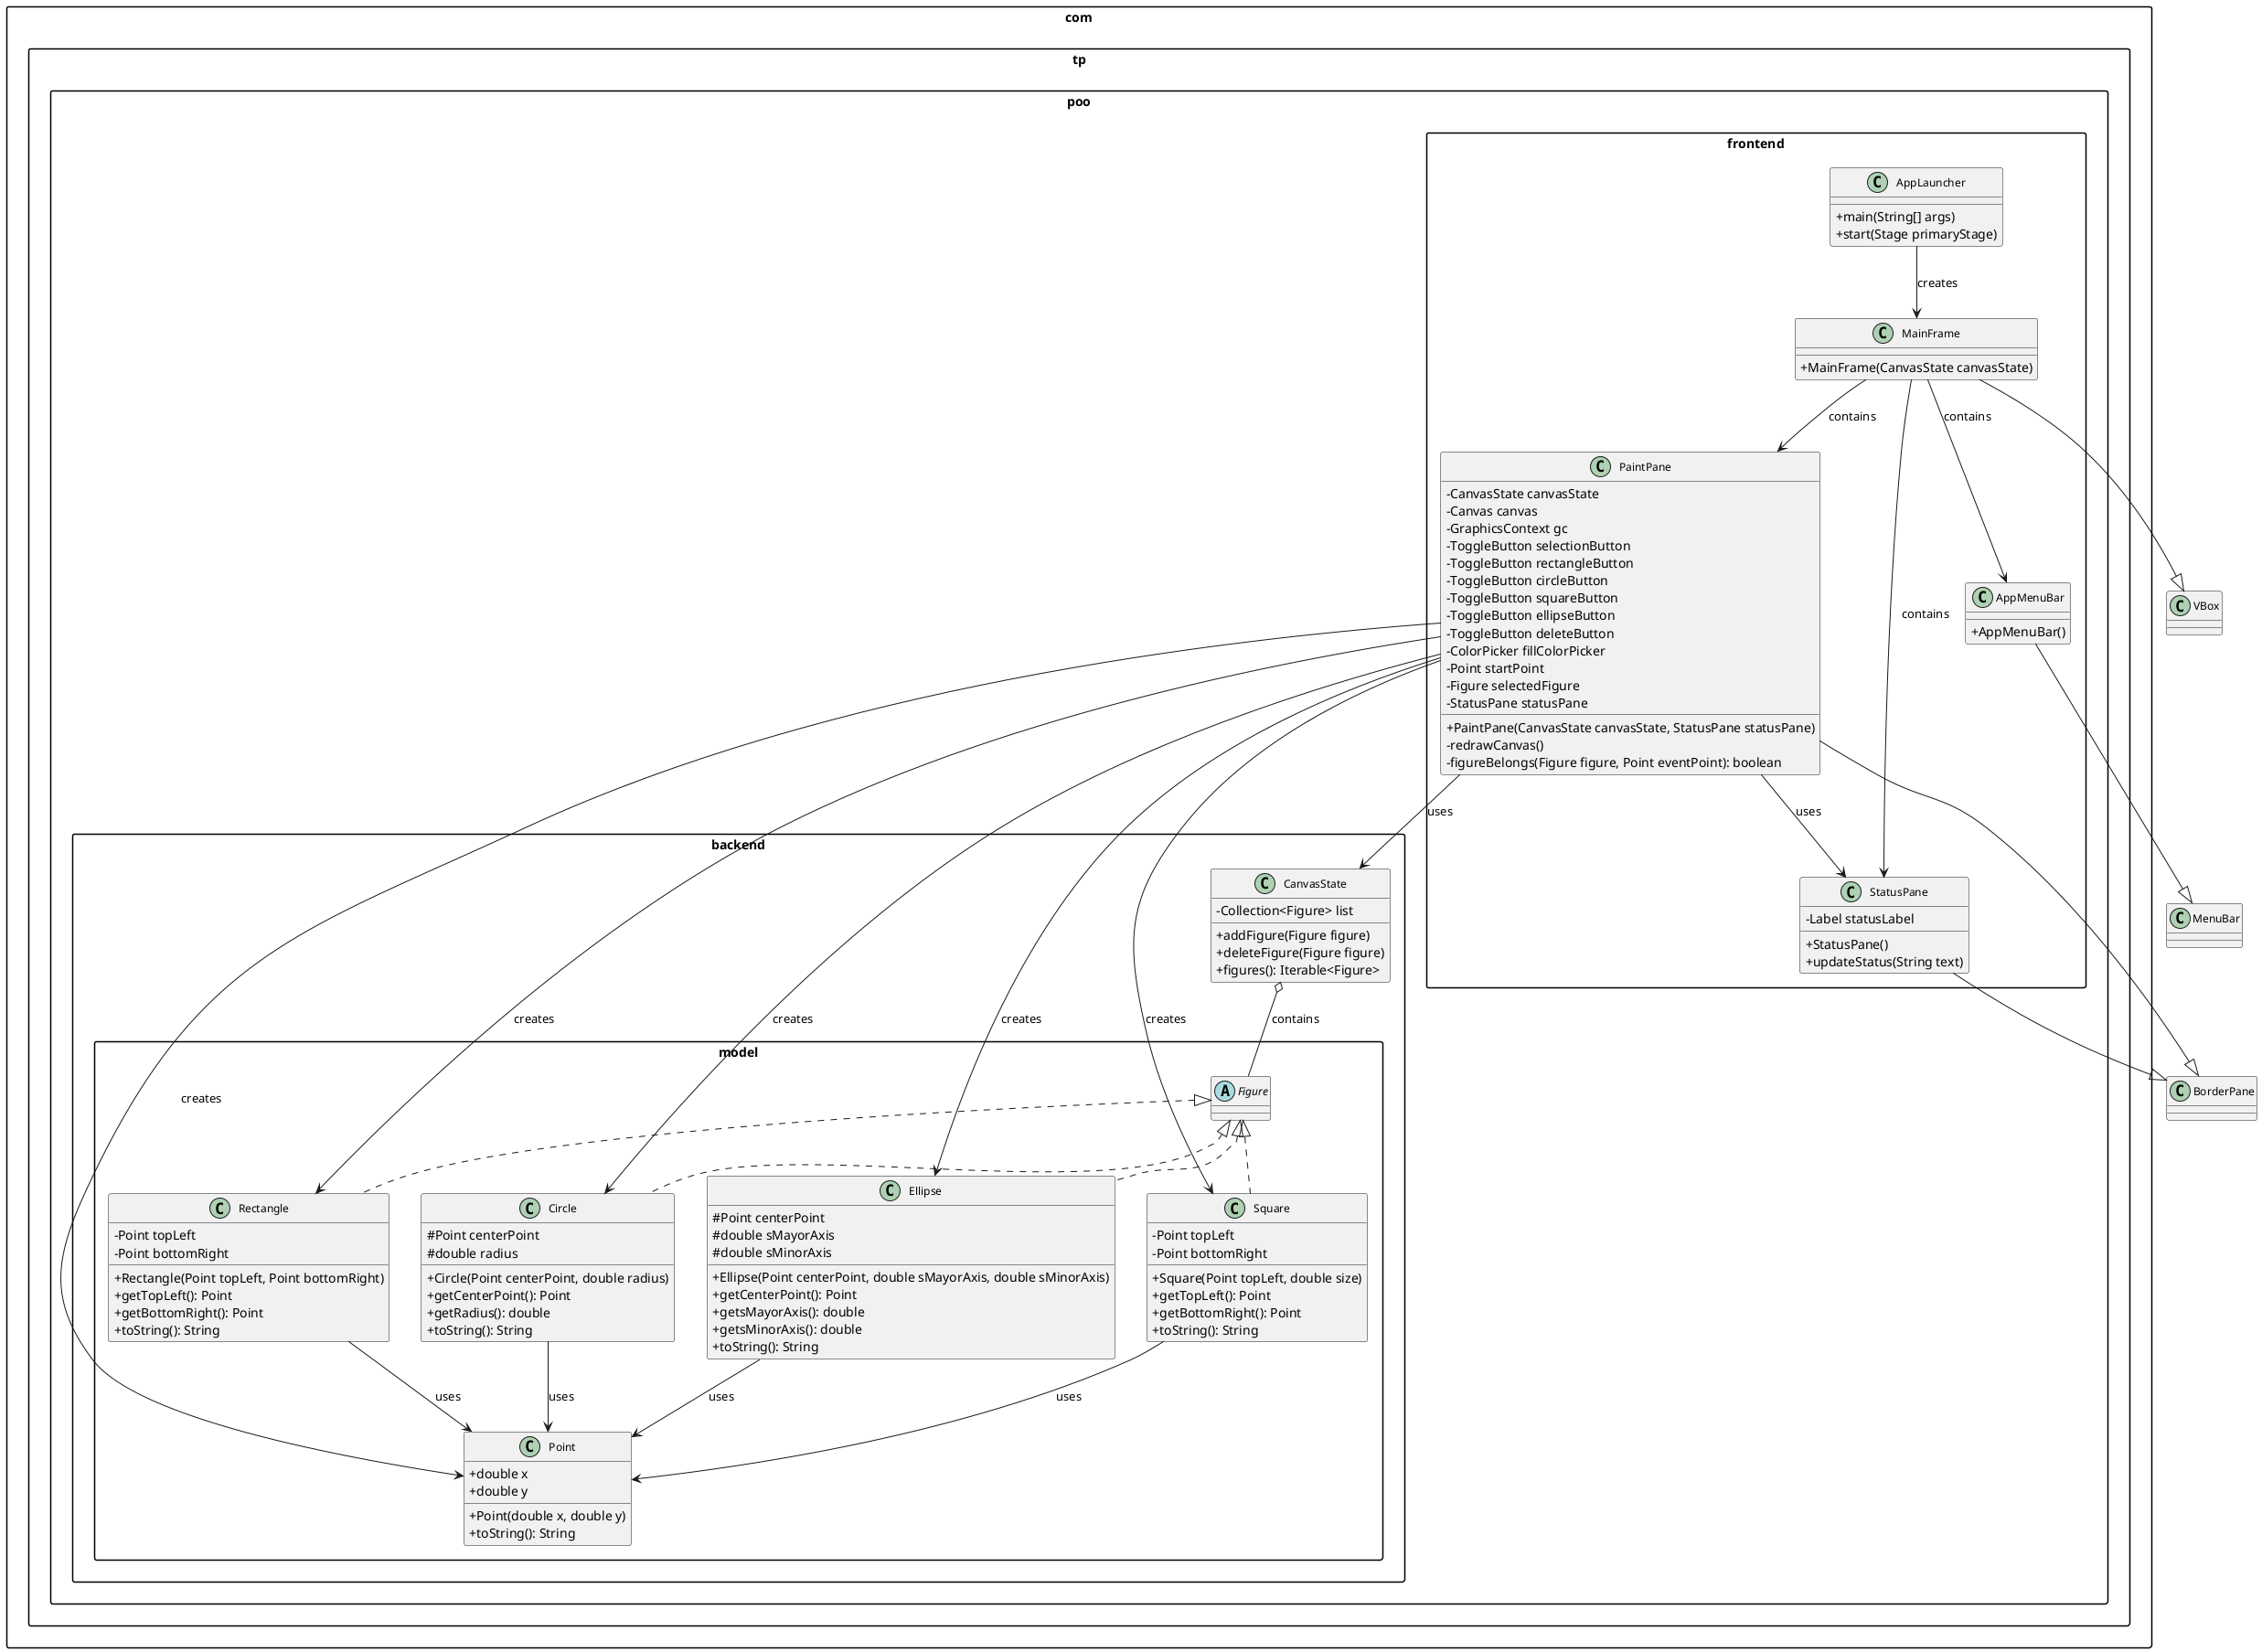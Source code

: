 @startuml Paint Project UML

' Configuración del diagrama
skinparam classAttributeIconSize 0
skinparam classFontSize 12
skinparam classFontName Arial
skinparam packageStyle rectangle

' Paquete Backend
package "com.tp.poo.backend" {
  class CanvasState {
    - Collection<Figure> list
      + addFigure(Figure figure)
      + deleteFigure(Figure figure)
      + figures(): Iterable<Figure>
  }
}

' Paquete Backend Model
package "com.tp.poo.backend.model" {
  abstract class Figure {

  }

  class Point {
    + double x
      + double y
      + Point(double x, double y)
      + toString(): String
  }

  class Circle {
# Point centerPoint
# double radius
    + Circle(Point centerPoint, double radius)
      + getCenterPoint(): Point
                          + getRadius(): double
                                         + toString(): String
  }

  class Ellipse {
# Point centerPoint
# double sMayorAxis
# double sMinorAxis
    + Ellipse(Point centerPoint, double sMayorAxis, double sMinorAxis)
      + getCenterPoint(): Point
                          + getsMayorAxis(): double
                                             + getsMinorAxis(): double
                                                                + toString(): String
  }

  class Rectangle {
    - Point topLeft
      - Point bottomRight
      + Rectangle(Point topLeft, Point bottomRight)
      + getTopLeft(): Point
                      + getBottomRight(): Point
                                          + toString(): String
  }

  class Square {
    - Point topLeft
      - Point bottomRight
      + Square(Point topLeft, double size)
      + getTopLeft(): Point
                      + getBottomRight(): Point
                                          + toString(): String
  }
}

' Paquete Frontend
package "com.tp.poo.frontend" {
  class AppLauncher {
    + main(String[] args)
      + start(Stage primaryStage)
  }

  class MainFrame {
    + MainFrame(CanvasState canvasState)
  }

  class PaintPane {
    - CanvasState canvasState
      - Canvas canvas
      - GraphicsContext gc
      - ToggleButton selectionButton
      - ToggleButton rectangleButton
      - ToggleButton circleButton
      - ToggleButton squareButton
      - ToggleButton ellipseButton
      - ToggleButton deleteButton
      - ColorPicker fillColorPicker
      - Point startPoint
      - Figure selectedFigure
      - StatusPane statusPane
      + PaintPane(CanvasState canvasState, StatusPane statusPane)
      - redrawCanvas()
      - figureBelongs(Figure figure, Point eventPoint): boolean
  }

  class StatusPane {
    - Label statusLabel
      + StatusPane()
      + updateStatus(String text)
  }

  class AppMenuBar {
    + AppMenuBar()
  }
}

' Relaciones de herencia
Figure <|.. Circle
Figure <|.. Ellipse
Figure <|.. Rectangle
Figure <|.. Square

' Relaciones de composición/agregación
CanvasState o-- Figure : contains
PaintPane --> CanvasState : uses
PaintPane --> StatusPane : uses
MainFrame --> PaintPane : contains
MainFrame --> StatusPane : contains
MainFrame --> AppMenuBar : contains
AppLauncher --> MainFrame : creates

' Relaciones de dependencia
Circle --> Point : uses
Ellipse --> Point : uses
Rectangle --> Point : uses
Square --> Point : uses
PaintPane --> Point : creates
PaintPane --> Circle : creates
PaintPane --> Rectangle : creates
PaintPane --> Square : creates
PaintPane --> Ellipse : creates

' Herencia de JavaFX
MainFrame --|> VBox
PaintPane --|> BorderPane
StatusPane --|> BorderPane
AppMenuBar --|> MenuBar

@enduml 
